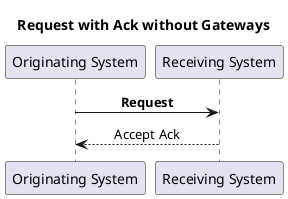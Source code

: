 @startuml
skinparam sequenceMessageAlign center
title Request with Ack without Gateways

participant "Originating System" as Placer
participant "Receiving System" as Filler

Placer -> Filler: <b>Request
Filler --> Placer: Accept Ack
@enduml

